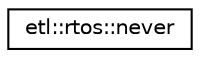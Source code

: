 digraph "Graphical Class Hierarchy"
{
  edge [fontname="Helvetica",fontsize="10",labelfontname="Helvetica",labelfontsize="10"];
  node [fontname="Helvetica",fontsize="10",shape=record];
  rankdir="LR";
  Node0 [label="etl::rtos::never",height=0.2,width=0.4,color="black", fillcolor="white", style="filled",URL="$structetl_1_1rtos_1_1never.html",tooltip="Runs the task loop 0 times. "];
}

